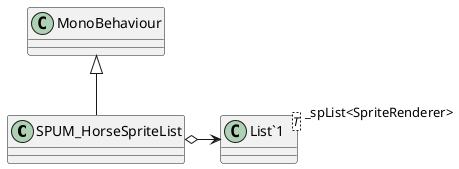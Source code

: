 @startuml
class SPUM_HorseSpriteList {
}
class "List`1"<T> {
}
MonoBehaviour <|-- SPUM_HorseSpriteList
SPUM_HorseSpriteList o-> "_spList<SpriteRenderer>" "List`1"
@enduml
